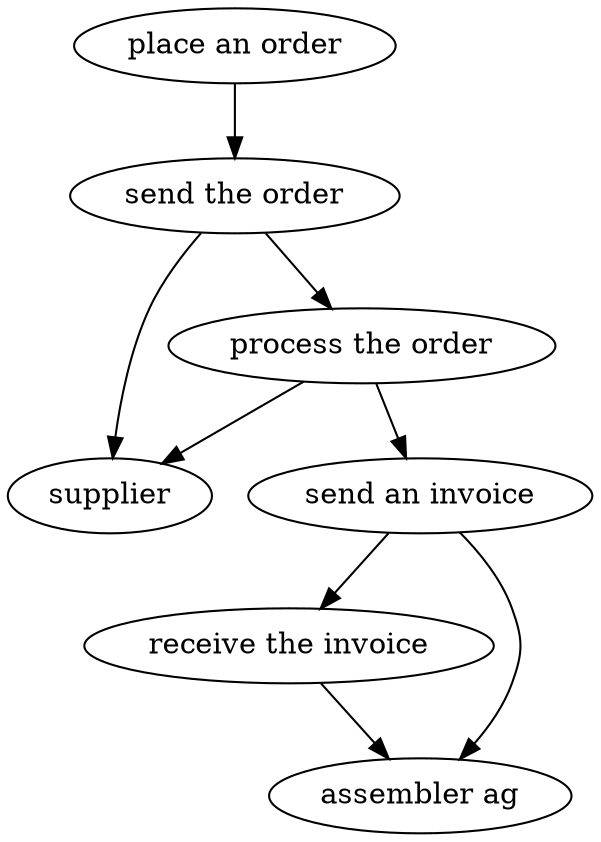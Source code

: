strict digraph "doc-6.2" {
	graph [name="doc-6.2"];
	"place an order"	[attrs="{'type': 'Activity', 'label': 'place an order'}"];
	"send the order"	[attrs="{'type': 'Activity', 'label': 'send the order'}"];
	"place an order" -> "send the order"	[attrs="{'type': 'flow', 'label': 'flow'}"];
	"process the order"	[attrs="{'type': 'Activity', 'label': 'process the order'}"];
	"send the order" -> "process the order"	[attrs="{'type': 'flow', 'label': 'flow'}"];
	supplier	[attrs="{'type': 'Actor', 'label': 'supplier'}"];
	"send the order" -> supplier	[attrs="{'type': 'actor performer', 'label': 'actor performer'}"];
	"send an invoice"	[attrs="{'type': 'Activity', 'label': 'send an invoice'}"];
	"process the order" -> "send an invoice"	[attrs="{'type': 'flow', 'label': 'flow'}"];
	"process the order" -> supplier	[attrs="{'type': 'actor performer', 'label': 'actor performer'}"];
	"receive the invoice"	[attrs="{'type': 'Activity', 'label': 'receive the invoice'}"];
	"send an invoice" -> "receive the invoice"	[attrs="{'type': 'flow', 'label': 'flow'}"];
	"assembler ag"	[attrs="{'type': 'Actor', 'label': 'assembler ag'}"];
	"send an invoice" -> "assembler ag"	[attrs="{'type': 'actor performer', 'label': 'actor performer'}"];
	"receive the invoice" -> "assembler ag"	[attrs="{'type': 'actor performer', 'label': 'actor performer'}"];
}
